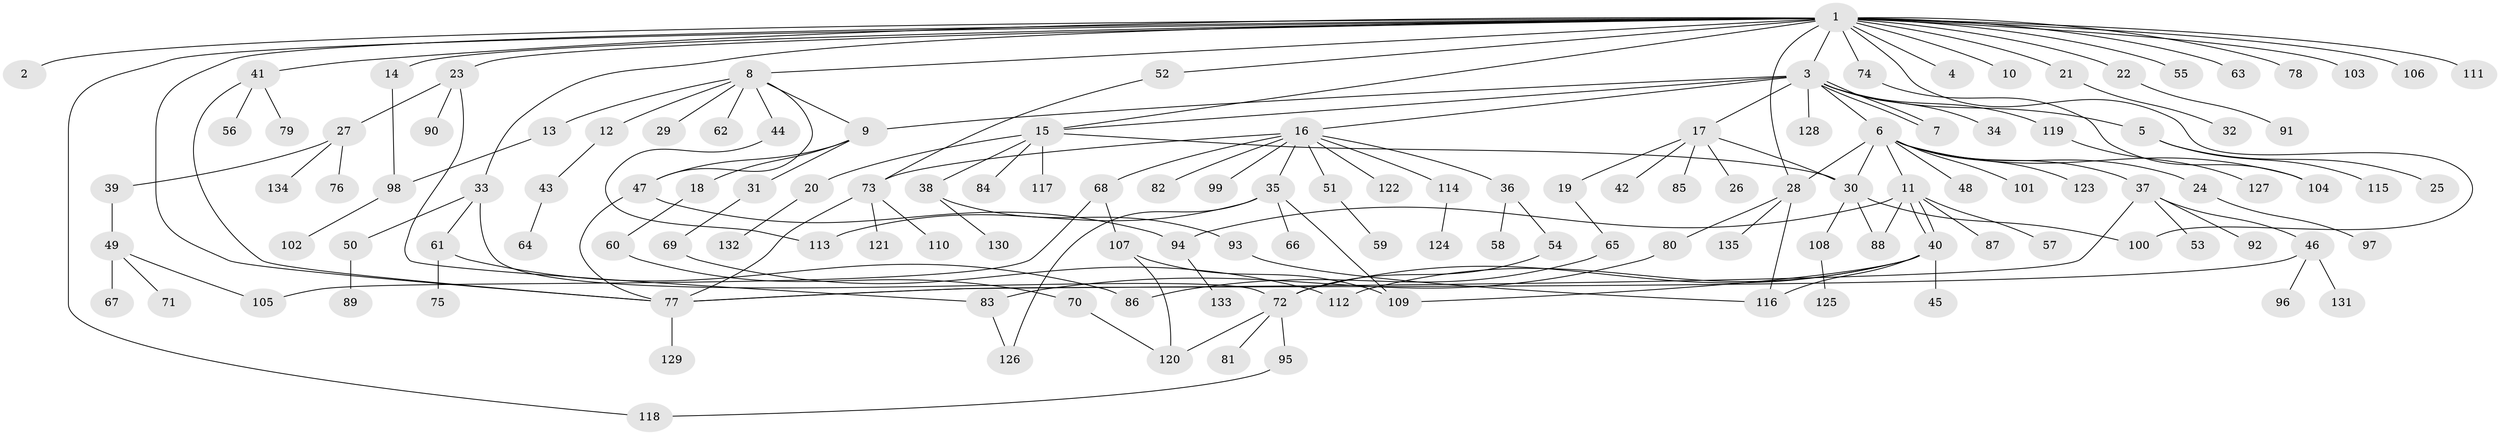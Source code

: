 // coarse degree distribution, {23: 0.010638297872340425, 1: 0.5, 10: 0.02127659574468085, 3: 0.05319148936170213, 7: 0.02127659574468085, 5: 0.05319148936170213, 6: 0.06382978723404255, 2: 0.23404255319148937, 8: 0.02127659574468085, 4: 0.02127659574468085}
// Generated by graph-tools (version 1.1) at 2025/18/03/04/25 18:18:06]
// undirected, 135 vertices, 168 edges
graph export_dot {
graph [start="1"]
  node [color=gray90,style=filled];
  1;
  2;
  3;
  4;
  5;
  6;
  7;
  8;
  9;
  10;
  11;
  12;
  13;
  14;
  15;
  16;
  17;
  18;
  19;
  20;
  21;
  22;
  23;
  24;
  25;
  26;
  27;
  28;
  29;
  30;
  31;
  32;
  33;
  34;
  35;
  36;
  37;
  38;
  39;
  40;
  41;
  42;
  43;
  44;
  45;
  46;
  47;
  48;
  49;
  50;
  51;
  52;
  53;
  54;
  55;
  56;
  57;
  58;
  59;
  60;
  61;
  62;
  63;
  64;
  65;
  66;
  67;
  68;
  69;
  70;
  71;
  72;
  73;
  74;
  75;
  76;
  77;
  78;
  79;
  80;
  81;
  82;
  83;
  84;
  85;
  86;
  87;
  88;
  89;
  90;
  91;
  92;
  93;
  94;
  95;
  96;
  97;
  98;
  99;
  100;
  101;
  102;
  103;
  104;
  105;
  106;
  107;
  108;
  109;
  110;
  111;
  112;
  113;
  114;
  115;
  116;
  117;
  118;
  119;
  120;
  121;
  122;
  123;
  124;
  125;
  126;
  127;
  128;
  129;
  130;
  131;
  132;
  133;
  134;
  135;
  1 -- 2;
  1 -- 3;
  1 -- 4;
  1 -- 8;
  1 -- 10;
  1 -- 14;
  1 -- 15;
  1 -- 21;
  1 -- 22;
  1 -- 23;
  1 -- 28;
  1 -- 33;
  1 -- 41;
  1 -- 52;
  1 -- 55;
  1 -- 63;
  1 -- 74;
  1 -- 77;
  1 -- 78;
  1 -- 100;
  1 -- 103;
  1 -- 106;
  1 -- 111;
  1 -- 118;
  3 -- 5;
  3 -- 6;
  3 -- 7;
  3 -- 7;
  3 -- 9;
  3 -- 15;
  3 -- 16;
  3 -- 17;
  3 -- 34;
  3 -- 119;
  3 -- 128;
  5 -- 25;
  5 -- 115;
  6 -- 11;
  6 -- 24;
  6 -- 28;
  6 -- 30;
  6 -- 37;
  6 -- 48;
  6 -- 101;
  6 -- 104;
  6 -- 123;
  8 -- 9;
  8 -- 12;
  8 -- 13;
  8 -- 29;
  8 -- 44;
  8 -- 47;
  8 -- 62;
  9 -- 18;
  9 -- 31;
  9 -- 47;
  11 -- 40;
  11 -- 40;
  11 -- 57;
  11 -- 87;
  11 -- 88;
  11 -- 94;
  12 -- 43;
  13 -- 98;
  14 -- 98;
  15 -- 20;
  15 -- 30;
  15 -- 38;
  15 -- 84;
  15 -- 117;
  16 -- 35;
  16 -- 36;
  16 -- 51;
  16 -- 68;
  16 -- 73;
  16 -- 82;
  16 -- 99;
  16 -- 114;
  16 -- 122;
  17 -- 19;
  17 -- 26;
  17 -- 30;
  17 -- 42;
  17 -- 85;
  18 -- 60;
  19 -- 65;
  20 -- 132;
  21 -- 32;
  22 -- 91;
  23 -- 27;
  23 -- 83;
  23 -- 90;
  24 -- 97;
  27 -- 39;
  27 -- 76;
  27 -- 134;
  28 -- 80;
  28 -- 116;
  28 -- 135;
  30 -- 88;
  30 -- 100;
  30 -- 108;
  31 -- 69;
  33 -- 50;
  33 -- 61;
  33 -- 72;
  35 -- 66;
  35 -- 109;
  35 -- 113;
  35 -- 126;
  36 -- 54;
  36 -- 58;
  37 -- 46;
  37 -- 53;
  37 -- 77;
  37 -- 92;
  38 -- 93;
  38 -- 130;
  39 -- 49;
  40 -- 45;
  40 -- 72;
  40 -- 109;
  40 -- 112;
  40 -- 116;
  41 -- 56;
  41 -- 77;
  41 -- 79;
  43 -- 64;
  44 -- 113;
  46 -- 77;
  46 -- 96;
  46 -- 131;
  47 -- 77;
  47 -- 94;
  49 -- 67;
  49 -- 71;
  49 -- 105;
  50 -- 89;
  51 -- 59;
  52 -- 73;
  54 -- 72;
  60 -- 70;
  61 -- 75;
  61 -- 86;
  65 -- 86;
  68 -- 105;
  68 -- 107;
  69 -- 112;
  70 -- 120;
  72 -- 81;
  72 -- 95;
  72 -- 120;
  73 -- 77;
  73 -- 110;
  73 -- 121;
  74 -- 104;
  77 -- 129;
  80 -- 83;
  83 -- 126;
  93 -- 116;
  94 -- 133;
  95 -- 118;
  98 -- 102;
  107 -- 109;
  107 -- 120;
  108 -- 125;
  114 -- 124;
  119 -- 127;
}
